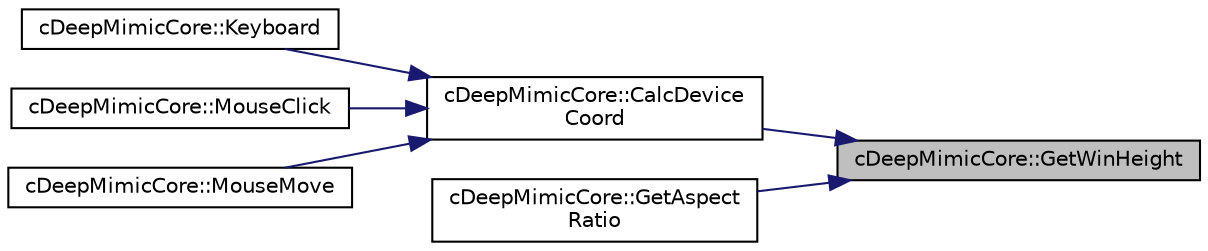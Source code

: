 digraph "cDeepMimicCore::GetWinHeight"
{
 // LATEX_PDF_SIZE
  edge [fontname="Helvetica",fontsize="10",labelfontname="Helvetica",labelfontsize="10"];
  node [fontname="Helvetica",fontsize="10",shape=record];
  rankdir="RL";
  Node1 [label="cDeepMimicCore::GetWinHeight",height=0.2,width=0.4,color="black", fillcolor="grey75", style="filled", fontcolor="black",tooltip=" "];
  Node1 -> Node2 [dir="back",color="midnightblue",fontsize="10",style="solid",fontname="Helvetica"];
  Node2 [label="cDeepMimicCore::CalcDevice\lCoord",height=0.2,width=0.4,color="black", fillcolor="white", style="filled",URL="$classc_deep_mimic_core.html#abc20315c20d02b5a9788cd2af1620baa",tooltip=" "];
  Node2 -> Node3 [dir="back",color="midnightblue",fontsize="10",style="solid",fontname="Helvetica"];
  Node3 [label="cDeepMimicCore::Keyboard",height=0.2,width=0.4,color="black", fillcolor="white", style="filled",URL="$classc_deep_mimic_core.html#a404bb088fa986f48b7aca6725293944b",tooltip=" "];
  Node2 -> Node4 [dir="back",color="midnightblue",fontsize="10",style="solid",fontname="Helvetica"];
  Node4 [label="cDeepMimicCore::MouseClick",height=0.2,width=0.4,color="black", fillcolor="white", style="filled",URL="$classc_deep_mimic_core.html#aa0aafdb68b7670f4c990156d85edae54",tooltip=" "];
  Node2 -> Node5 [dir="back",color="midnightblue",fontsize="10",style="solid",fontname="Helvetica"];
  Node5 [label="cDeepMimicCore::MouseMove",height=0.2,width=0.4,color="black", fillcolor="white", style="filled",URL="$classc_deep_mimic_core.html#a66909521aa255daa2b5dae2de1da8d51",tooltip=" "];
  Node1 -> Node6 [dir="back",color="midnightblue",fontsize="10",style="solid",fontname="Helvetica"];
  Node6 [label="cDeepMimicCore::GetAspect\lRatio",height=0.2,width=0.4,color="black", fillcolor="white", style="filled",URL="$classc_deep_mimic_core.html#a89dff5c890e7f1df9495638be821c085",tooltip=" "];
}
